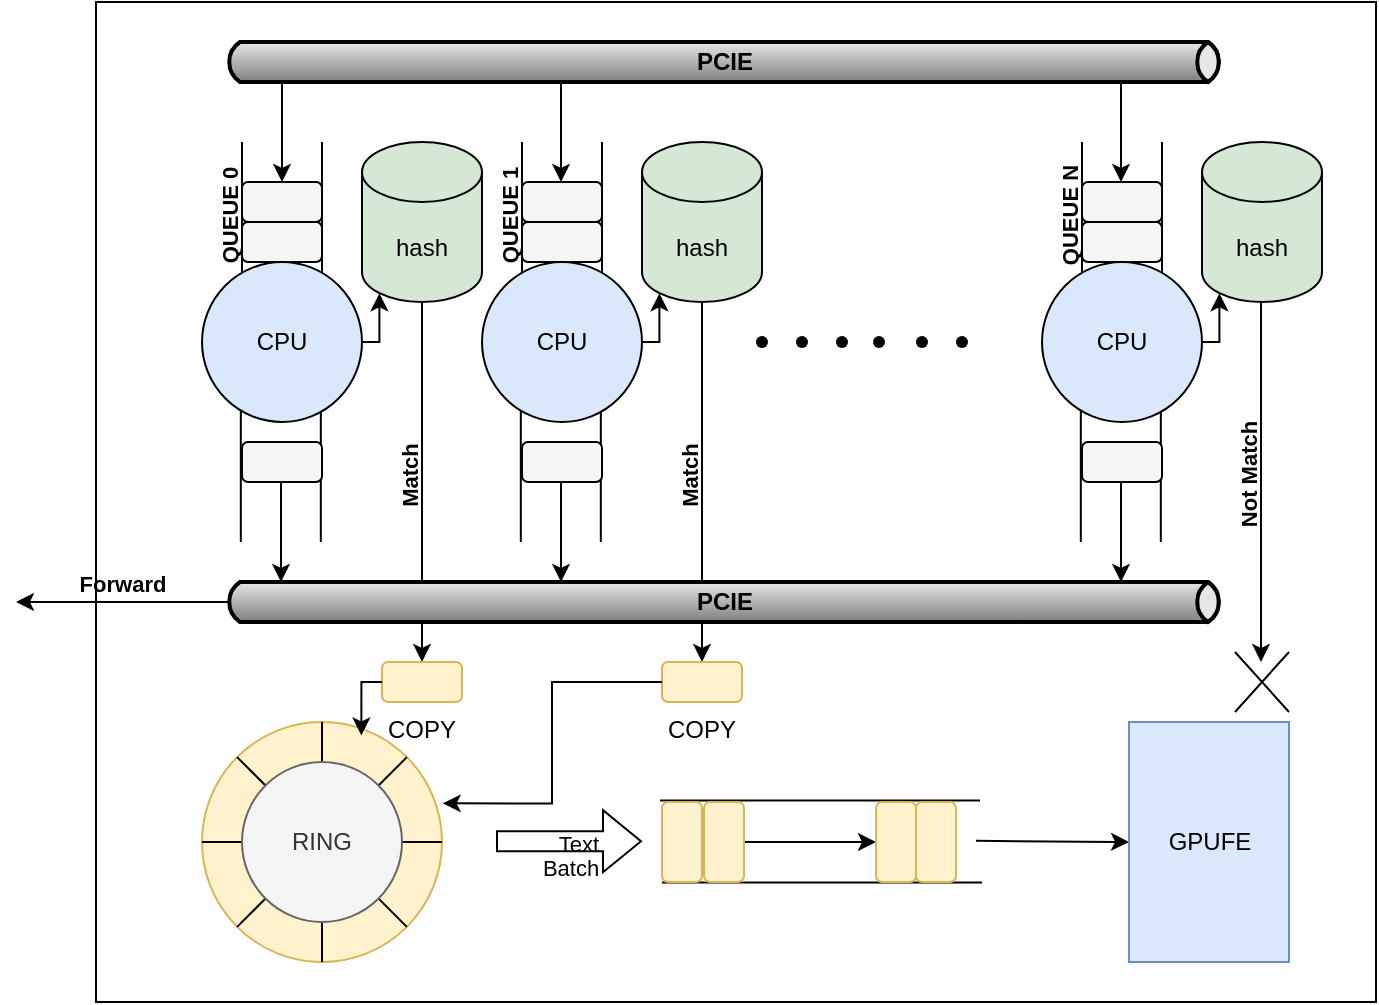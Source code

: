 <mxfile version="24.2.1" type="github">
  <diagram name="第 1 页" id="BEPfm012HWBrJYS6_Jwx">
    <mxGraphModel dx="1018" dy="604" grid="1" gridSize="10" guides="1" tooltips="1" connect="1" arrows="1" fold="1" page="1" pageScale="1" pageWidth="827" pageHeight="1169" math="0" shadow="0">
      <root>
        <mxCell id="0" />
        <mxCell id="1" parent="0" />
        <mxCell id="N_4I8nsSTLlN8Ah7Skwj-24" value="" style="rounded=0;whiteSpace=wrap;html=1;labelBackgroundColor=none;" vertex="1" parent="1">
          <mxGeometry x="80" y="160" width="640" height="500" as="geometry" />
        </mxCell>
        <mxCell id="gLAG2rnR0S7_-1BWrFD4-77" value="Match" style="edgeStyle=orthogonalEdgeStyle;rounded=0;orthogonalLoop=1;jettySize=auto;html=1;exitX=0.5;exitY=1;exitDx=0;exitDy=0;exitPerimeter=0;entryX=0.5;entryY=0;entryDx=0;entryDy=0;labelBackgroundColor=none;fontStyle=1;horizontal=0;verticalAlign=bottom;" parent="1" source="gLAG2rnR0S7_-1BWrFD4-24" target="gLAG2rnR0S7_-1BWrFD4-75" edge="1">
          <mxGeometry relative="1" as="geometry" />
        </mxCell>
        <mxCell id="gLAG2rnR0S7_-1BWrFD4-24" value="hash" style="shape=cylinder3;whiteSpace=wrap;html=1;boundedLbl=1;backgroundOutline=1;size=15;fillColor=#d5e8d4;strokeColor=#000000;labelBackgroundColor=none;" parent="1" vertex="1">
          <mxGeometry x="213" y="230" width="60" height="80" as="geometry" />
        </mxCell>
        <mxCell id="gLAG2rnR0S7_-1BWrFD4-42" value="QUEUE 0" style="endArrow=none;html=1;rounded=0;horizontal=0;verticalAlign=bottom;fontStyle=1;labelBackgroundColor=none;strokeColor=#000000;" parent="1" edge="1">
          <mxGeometry width="50" height="50" relative="1" as="geometry">
            <mxPoint x="153" y="310" as="sourcePoint" />
            <mxPoint x="153" y="230" as="targetPoint" />
          </mxGeometry>
        </mxCell>
        <mxCell id="gLAG2rnR0S7_-1BWrFD4-43" value="" style="endArrow=none;html=1;rounded=0;labelBackgroundColor=none;strokeColor=#000000;" parent="1" edge="1">
          <mxGeometry width="50" height="50" relative="1" as="geometry">
            <mxPoint x="193" y="310" as="sourcePoint" />
            <mxPoint x="193" y="230" as="targetPoint" />
          </mxGeometry>
        </mxCell>
        <mxCell id="gLAG2rnR0S7_-1BWrFD4-44" value="" style="endArrow=none;html=1;rounded=0;labelBackgroundColor=none;strokeColor=#000000;" parent="1" edge="1">
          <mxGeometry width="50" height="50" relative="1" as="geometry">
            <mxPoint x="152.41" y="430" as="sourcePoint" />
            <mxPoint x="152.41" y="350" as="targetPoint" />
          </mxGeometry>
        </mxCell>
        <mxCell id="gLAG2rnR0S7_-1BWrFD4-45" value="" style="endArrow=none;html=1;rounded=0;labelBackgroundColor=none;strokeColor=#000000;" parent="1" edge="1">
          <mxGeometry width="50" height="50" relative="1" as="geometry">
            <mxPoint x="192.41" y="430" as="sourcePoint" />
            <mxPoint x="192.41" y="350" as="targetPoint" />
          </mxGeometry>
        </mxCell>
        <mxCell id="gLAG2rnR0S7_-1BWrFD4-46" value="CPU" style="ellipse;whiteSpace=wrap;html=1;aspect=fixed;fillColor=#dae8fc;strokeColor=#000000;labelBackgroundColor=none;" parent="1" vertex="1">
          <mxGeometry x="133" y="290" width="80" height="80" as="geometry" />
        </mxCell>
        <mxCell id="gLAG2rnR0S7_-1BWrFD4-47" value="" style="rounded=1;whiteSpace=wrap;html=1;fillColor=#f5f5f5;fontColor=#333333;strokeColor=#000000;labelBackgroundColor=none;" parent="1" vertex="1">
          <mxGeometry x="153" y="380" width="40" height="20" as="geometry" />
        </mxCell>
        <mxCell id="gLAG2rnR0S7_-1BWrFD4-48" value="" style="rounded=1;whiteSpace=wrap;html=1;fillColor=#f5f5f5;fontColor=#333333;strokeColor=#000000;labelBackgroundColor=none;" parent="1" vertex="1">
          <mxGeometry x="153" y="270" width="40" height="20" as="geometry" />
        </mxCell>
        <mxCell id="gLAG2rnR0S7_-1BWrFD4-49" value="" style="rounded=1;whiteSpace=wrap;html=1;fillColor=#f5f5f5;fontColor=#333333;strokeColor=#000000;labelBackgroundColor=none;" parent="1" vertex="1">
          <mxGeometry x="153" y="250" width="40" height="20" as="geometry" />
        </mxCell>
        <mxCell id="gLAG2rnR0S7_-1BWrFD4-50" style="edgeStyle=orthogonalEdgeStyle;rounded=0;orthogonalLoop=1;jettySize=auto;html=1;exitX=1;exitY=0.5;exitDx=0;exitDy=0;entryX=0.145;entryY=1;entryDx=0;entryDy=-4.35;entryPerimeter=0;labelBackgroundColor=none;strokeColor=#000000;" parent="1" source="gLAG2rnR0S7_-1BWrFD4-46" target="gLAG2rnR0S7_-1BWrFD4-24" edge="1">
          <mxGeometry relative="1" as="geometry" />
        </mxCell>
        <mxCell id="gLAG2rnR0S7_-1BWrFD4-51" value="" style="ellipse;whiteSpace=wrap;html=1;aspect=fixed;fillColor=#fff2cc;strokeColor=#d6b656;labelBackgroundColor=none;" parent="1" vertex="1">
          <mxGeometry x="133" y="520" width="120" height="120" as="geometry" />
        </mxCell>
        <mxCell id="gLAG2rnR0S7_-1BWrFD4-52" value="" style="endArrow=none;html=1;rounded=0;exitX=0;exitY=0;exitDx=0;exitDy=0;entryX=1;entryY=1;entryDx=0;entryDy=0;labelBackgroundColor=none;" parent="1" source="gLAG2rnR0S7_-1BWrFD4-51" target="gLAG2rnR0S7_-1BWrFD4-51" edge="1">
          <mxGeometry width="50" height="50" relative="1" as="geometry">
            <mxPoint x="294.5" y="410" as="sourcePoint" />
            <mxPoint x="344.5" y="360" as="targetPoint" />
          </mxGeometry>
        </mxCell>
        <mxCell id="gLAG2rnR0S7_-1BWrFD4-53" value="" style="endArrow=none;html=1;rounded=0;exitX=0;exitY=0.5;exitDx=0;exitDy=0;entryX=1;entryY=0.5;entryDx=0;entryDy=0;labelBackgroundColor=none;" parent="1" source="gLAG2rnR0S7_-1BWrFD4-51" target="gLAG2rnR0S7_-1BWrFD4-51" edge="1">
          <mxGeometry width="50" height="50" relative="1" as="geometry">
            <mxPoint x="304.5" y="420" as="sourcePoint" />
            <mxPoint x="354.5" y="370" as="targetPoint" />
          </mxGeometry>
        </mxCell>
        <mxCell id="gLAG2rnR0S7_-1BWrFD4-54" value="" style="endArrow=none;html=1;rounded=0;exitX=0.5;exitY=0;exitDx=0;exitDy=0;entryX=0.5;entryY=1;entryDx=0;entryDy=0;labelBackgroundColor=none;" parent="1" source="gLAG2rnR0S7_-1BWrFD4-51" target="gLAG2rnR0S7_-1BWrFD4-51" edge="1">
          <mxGeometry width="50" height="50" relative="1" as="geometry">
            <mxPoint x="304.5" y="420" as="sourcePoint" />
            <mxPoint x="354.5" y="370" as="targetPoint" />
          </mxGeometry>
        </mxCell>
        <mxCell id="gLAG2rnR0S7_-1BWrFD4-55" value="" style="endArrow=none;html=1;rounded=0;exitX=1;exitY=0;exitDx=0;exitDy=0;entryX=0;entryY=1;entryDx=0;entryDy=0;labelBackgroundColor=none;" parent="1" source="gLAG2rnR0S7_-1BWrFD4-51" target="gLAG2rnR0S7_-1BWrFD4-51" edge="1">
          <mxGeometry width="50" height="50" relative="1" as="geometry">
            <mxPoint x="314.5" y="430" as="sourcePoint" />
            <mxPoint x="364.5" y="380" as="targetPoint" />
          </mxGeometry>
        </mxCell>
        <mxCell id="gLAG2rnR0S7_-1BWrFD4-56" value="RING" style="ellipse;whiteSpace=wrap;html=1;aspect=fixed;fillColor=#f5f5f5;fontColor=#333333;strokeColor=#666666;labelBackgroundColor=none;" parent="1" vertex="1">
          <mxGeometry x="153" y="540" width="80" height="80" as="geometry" />
        </mxCell>
        <mxCell id="gLAG2rnR0S7_-1BWrFD4-75" value="COPY" style="rounded=1;whiteSpace=wrap;html=1;fillColor=#fff2cc;strokeColor=#d6b656;labelBackgroundColor=none;verticalAlign=top;labelPosition=center;verticalLabelPosition=bottom;align=center;" parent="1" vertex="1">
          <mxGeometry x="223" y="490" width="40" height="20" as="geometry" />
        </mxCell>
        <mxCell id="gLAG2rnR0S7_-1BWrFD4-139" style="edgeStyle=orthogonalEdgeStyle;rounded=0;orthogonalLoop=1;jettySize=auto;html=1;exitX=0.5;exitY=1;exitDx=0;exitDy=0;exitPerimeter=0;labelBackgroundColor=none;" parent="1" source="gLAG2rnR0S7_-1BWrFD4-140" edge="1">
          <mxGeometry relative="1" as="geometry">
            <mxPoint x="383" y="510" as="targetPoint" />
          </mxGeometry>
        </mxCell>
        <mxCell id="gLAG2rnR0S7_-1BWrFD4-78" value="hash" style="shape=cylinder3;whiteSpace=wrap;html=1;boundedLbl=1;backgroundOutline=1;size=15;fillColor=#d5e8d4;strokeColor=#000000;labelBackgroundColor=none;" parent="1" vertex="1">
          <mxGeometry x="353" y="230" width="60" height="80" as="geometry" />
        </mxCell>
        <mxCell id="gLAG2rnR0S7_-1BWrFD4-79" value="&lt;span style=&quot;color: rgb(0, 0, 0); font-family: Helvetica; font-size: 11px; font-variant-ligatures: normal; font-variant-caps: normal; letter-spacing: normal; orphans: 2; text-align: center; text-indent: 0px; text-transform: none; widows: 2; word-spacing: 0px; -webkit-text-stroke-width: 0px; white-space: nowrap; text-decoration-thickness: initial; text-decoration-style: initial; text-decoration-color: initial; float: none; display: inline !important;&quot;&gt;QUEUE 1&lt;/span&gt;" style="endArrow=none;html=1;rounded=0;horizontal=0;labelBackgroundColor=none;fontStyle=1;verticalAlign=bottom;strokeColor=#000000;" parent="1" edge="1">
          <mxGeometry width="50" height="50" relative="1" as="geometry">
            <mxPoint x="293" y="310" as="sourcePoint" />
            <mxPoint x="293" y="230" as="targetPoint" />
          </mxGeometry>
        </mxCell>
        <mxCell id="gLAG2rnR0S7_-1BWrFD4-80" value="" style="endArrow=none;html=1;rounded=0;labelBackgroundColor=none;strokeColor=#000000;" parent="1" edge="1">
          <mxGeometry width="50" height="50" relative="1" as="geometry">
            <mxPoint x="333" y="310" as="sourcePoint" />
            <mxPoint x="333" y="230" as="targetPoint" />
          </mxGeometry>
        </mxCell>
        <mxCell id="gLAG2rnR0S7_-1BWrFD4-81" value="" style="endArrow=none;html=1;rounded=0;labelBackgroundColor=none;strokeColor=#000000;" parent="1" edge="1">
          <mxGeometry width="50" height="50" relative="1" as="geometry">
            <mxPoint x="292.41" y="430" as="sourcePoint" />
            <mxPoint x="292.41" y="350" as="targetPoint" />
          </mxGeometry>
        </mxCell>
        <mxCell id="gLAG2rnR0S7_-1BWrFD4-82" value="" style="endArrow=none;html=1;rounded=0;labelBackgroundColor=none;strokeColor=#000000;" parent="1" edge="1">
          <mxGeometry width="50" height="50" relative="1" as="geometry">
            <mxPoint x="332.41" y="430" as="sourcePoint" />
            <mxPoint x="332.41" y="350" as="targetPoint" />
          </mxGeometry>
        </mxCell>
        <mxCell id="gLAG2rnR0S7_-1BWrFD4-83" value="CPU" style="ellipse;whiteSpace=wrap;html=1;aspect=fixed;fillColor=#dae8fc;strokeColor=#000000;labelBackgroundColor=none;" parent="1" vertex="1">
          <mxGeometry x="273" y="290" width="80" height="80" as="geometry" />
        </mxCell>
        <mxCell id="gLAG2rnR0S7_-1BWrFD4-84" value="" style="rounded=1;whiteSpace=wrap;html=1;fillColor=#f5f5f5;fontColor=#333333;strokeColor=#000000;labelBackgroundColor=none;" parent="1" vertex="1">
          <mxGeometry x="293" y="380" width="40" height="20" as="geometry" />
        </mxCell>
        <mxCell id="gLAG2rnR0S7_-1BWrFD4-85" value="" style="rounded=1;whiteSpace=wrap;html=1;fillColor=#f5f5f5;fontColor=#333333;strokeColor=#000000;labelBackgroundColor=none;" parent="1" vertex="1">
          <mxGeometry x="293" y="270" width="40" height="20" as="geometry" />
        </mxCell>
        <mxCell id="gLAG2rnR0S7_-1BWrFD4-86" value="" style="rounded=1;whiteSpace=wrap;html=1;fillColor=#f5f5f5;fontColor=#333333;strokeColor=#000000;labelBackgroundColor=none;" parent="1" vertex="1">
          <mxGeometry x="293" y="250" width="40" height="20" as="geometry" />
        </mxCell>
        <mxCell id="gLAG2rnR0S7_-1BWrFD4-87" style="edgeStyle=orthogonalEdgeStyle;rounded=0;orthogonalLoop=1;jettySize=auto;html=1;exitX=1;exitY=0.5;exitDx=0;exitDy=0;entryX=0.145;entryY=1;entryDx=0;entryDy=-4.35;entryPerimeter=0;labelBackgroundColor=none;strokeColor=#000000;" parent="1" source="gLAG2rnR0S7_-1BWrFD4-83" target="gLAG2rnR0S7_-1BWrFD4-78" edge="1">
          <mxGeometry relative="1" as="geometry" />
        </mxCell>
        <mxCell id="gLAG2rnR0S7_-1BWrFD4-109" value="hash" style="shape=cylinder3;whiteSpace=wrap;html=1;boundedLbl=1;backgroundOutline=1;size=15;fillColor=#d5e8d4;strokeColor=#000000;labelBackgroundColor=none;" parent="1" vertex="1">
          <mxGeometry x="633" y="230" width="60" height="80" as="geometry" />
        </mxCell>
        <mxCell id="gLAG2rnR0S7_-1BWrFD4-110" value="&lt;span style=&quot;color: rgb(0, 0, 0); font-family: Helvetica; font-size: 11px; font-style: normal; font-variant-ligatures: normal; font-variant-caps: normal; letter-spacing: normal; orphans: 2; text-align: center; text-indent: 0px; text-transform: none; widows: 2; word-spacing: 0px; -webkit-text-stroke-width: 0px; white-space: nowrap; text-decoration-thickness: initial; text-decoration-style: initial; text-decoration-color: initial; float: none; display: inline !important;&quot;&gt;QUEUE N&lt;/span&gt;" style="endArrow=none;html=1;rounded=0;horizontal=0;fontStyle=1;verticalAlign=bottom;labelBackgroundColor=none;strokeColor=#000000;" parent="1" edge="1">
          <mxGeometry width="50" height="50" relative="1" as="geometry">
            <mxPoint x="573" y="310" as="sourcePoint" />
            <mxPoint x="573" y="230" as="targetPoint" />
          </mxGeometry>
        </mxCell>
        <mxCell id="gLAG2rnR0S7_-1BWrFD4-111" value="" style="endArrow=none;html=1;rounded=0;labelBackgroundColor=none;strokeColor=#000000;" parent="1" edge="1">
          <mxGeometry width="50" height="50" relative="1" as="geometry">
            <mxPoint x="613" y="310" as="sourcePoint" />
            <mxPoint x="613" y="230" as="targetPoint" />
          </mxGeometry>
        </mxCell>
        <mxCell id="gLAG2rnR0S7_-1BWrFD4-112" value="" style="endArrow=none;html=1;rounded=0;labelBackgroundColor=none;strokeColor=#000000;" parent="1" edge="1">
          <mxGeometry width="50" height="50" relative="1" as="geometry">
            <mxPoint x="572.41" y="430" as="sourcePoint" />
            <mxPoint x="572.41" y="350" as="targetPoint" />
          </mxGeometry>
        </mxCell>
        <mxCell id="gLAG2rnR0S7_-1BWrFD4-113" value="" style="endArrow=none;html=1;rounded=0;labelBackgroundColor=none;strokeColor=#000000;" parent="1" edge="1">
          <mxGeometry width="50" height="50" relative="1" as="geometry">
            <mxPoint x="612.41" y="430" as="sourcePoint" />
            <mxPoint x="612.41" y="350" as="targetPoint" />
          </mxGeometry>
        </mxCell>
        <mxCell id="gLAG2rnR0S7_-1BWrFD4-114" value="CPU" style="ellipse;whiteSpace=wrap;html=1;aspect=fixed;fillColor=#dae8fc;strokeColor=#000000;labelBackgroundColor=none;" parent="1" vertex="1">
          <mxGeometry x="553" y="290" width="80" height="80" as="geometry" />
        </mxCell>
        <mxCell id="gLAG2rnR0S7_-1BWrFD4-115" value="" style="rounded=1;whiteSpace=wrap;html=1;fillColor=#f5f5f5;fontColor=#333333;strokeColor=#000000;labelBackgroundColor=none;" parent="1" vertex="1">
          <mxGeometry x="573" y="380" width="40" height="20" as="geometry" />
        </mxCell>
        <mxCell id="gLAG2rnR0S7_-1BWrFD4-116" value="" style="rounded=1;whiteSpace=wrap;html=1;fillColor=#f5f5f5;fontColor=#333333;strokeColor=#000000;labelBackgroundColor=none;" parent="1" vertex="1">
          <mxGeometry x="573" y="270" width="40" height="20" as="geometry" />
        </mxCell>
        <mxCell id="gLAG2rnR0S7_-1BWrFD4-117" value="" style="rounded=1;whiteSpace=wrap;html=1;fillColor=#f5f5f5;fontColor=#333333;strokeColor=#000000;labelBackgroundColor=none;" parent="1" vertex="1">
          <mxGeometry x="573" y="250" width="40" height="20" as="geometry" />
        </mxCell>
        <mxCell id="gLAG2rnR0S7_-1BWrFD4-118" style="edgeStyle=orthogonalEdgeStyle;rounded=0;orthogonalLoop=1;jettySize=auto;html=1;exitX=1;exitY=0.5;exitDx=0;exitDy=0;entryX=0.145;entryY=1;entryDx=0;entryDy=-4.35;entryPerimeter=0;labelBackgroundColor=none;strokeColor=#000000;" parent="1" source="gLAG2rnR0S7_-1BWrFD4-114" target="gLAG2rnR0S7_-1BWrFD4-109" edge="1">
          <mxGeometry relative="1" as="geometry" />
        </mxCell>
        <mxCell id="gLAG2rnR0S7_-1BWrFD4-119" value="" style="group;labelBackgroundColor=none;strokeColor=none;" parent="1" vertex="1" connectable="0">
          <mxGeometry x="403" y="320" width="120" height="20" as="geometry" />
        </mxCell>
        <mxCell id="gLAG2rnR0S7_-1BWrFD4-120" value="" style="shape=waypoint;sketch=0;fillStyle=solid;size=6;pointerEvents=1;points=[];fillColor=none;resizable=0;rotatable=0;perimeter=centerPerimeter;snapToPoint=1;labelBackgroundColor=none;strokeColor=#000000;" parent="gLAG2rnR0S7_-1BWrFD4-119" vertex="1">
          <mxGeometry x="20" width="20" height="20" as="geometry" />
        </mxCell>
        <mxCell id="gLAG2rnR0S7_-1BWrFD4-121" value="" style="shape=waypoint;sketch=0;fillStyle=solid;size=6;pointerEvents=1;points=[];fillColor=none;resizable=0;rotatable=0;perimeter=centerPerimeter;snapToPoint=1;labelBackgroundColor=none;strokeColor=#000000;" parent="gLAG2rnR0S7_-1BWrFD4-119" vertex="1">
          <mxGeometry x="40" width="20" height="20" as="geometry" />
        </mxCell>
        <mxCell id="gLAG2rnR0S7_-1BWrFD4-122" value="" style="shape=waypoint;sketch=0;fillStyle=solid;size=6;pointerEvents=1;points=[];fillColor=none;resizable=0;rotatable=0;perimeter=centerPerimeter;snapToPoint=1;labelBackgroundColor=none;strokeColor=#000000;" parent="gLAG2rnR0S7_-1BWrFD4-119" vertex="1">
          <mxGeometry x="58.5" width="20" height="20" as="geometry" />
        </mxCell>
        <mxCell id="gLAG2rnR0S7_-1BWrFD4-123" value="" style="shape=waypoint;sketch=0;fillStyle=solid;size=6;pointerEvents=1;points=[];fillColor=none;resizable=0;rotatable=0;perimeter=centerPerimeter;snapToPoint=1;labelBackgroundColor=none;strokeColor=#000000;" parent="gLAG2rnR0S7_-1BWrFD4-119" vertex="1">
          <mxGeometry x="80" width="20" height="20" as="geometry" />
        </mxCell>
        <mxCell id="gLAG2rnR0S7_-1BWrFD4-124" value="" style="shape=waypoint;sketch=0;fillStyle=solid;size=6;pointerEvents=1;points=[];fillColor=none;resizable=0;rotatable=0;perimeter=centerPerimeter;snapToPoint=1;labelBackgroundColor=none;strokeColor=#000000;" parent="gLAG2rnR0S7_-1BWrFD4-119" vertex="1">
          <mxGeometry x="100" width="20" height="20" as="geometry" />
        </mxCell>
        <mxCell id="gLAG2rnR0S7_-1BWrFD4-125" value="" style="shape=waypoint;sketch=0;fillStyle=solid;size=6;pointerEvents=1;points=[];fillColor=none;resizable=0;rotatable=0;perimeter=centerPerimeter;snapToPoint=1;labelBackgroundColor=none;strokeColor=#000000;" parent="gLAG2rnR0S7_-1BWrFD4-119" vertex="1">
          <mxGeometry width="20" height="20" as="geometry" />
        </mxCell>
        <mxCell id="gLAG2rnR0S7_-1BWrFD4-130" value="" style="endArrow=classic;html=1;rounded=0;entryX=0.5;entryY=0;entryDx=0;entryDy=0;labelBackgroundColor=none;" parent="1" target="gLAG2rnR0S7_-1BWrFD4-49" edge="1">
          <mxGeometry width="50" height="50" relative="1" as="geometry">
            <mxPoint x="173" y="200" as="sourcePoint" />
            <mxPoint x="520" y="320" as="targetPoint" />
          </mxGeometry>
        </mxCell>
        <mxCell id="gLAG2rnR0S7_-1BWrFD4-132" value="" style="endArrow=classic;html=1;rounded=0;entryX=0.5;entryY=0;entryDx=0;entryDy=0;labelBackgroundColor=none;" parent="1" edge="1">
          <mxGeometry width="50" height="50" relative="1" as="geometry">
            <mxPoint x="312.5" y="200" as="sourcePoint" />
            <mxPoint x="312.5" y="250" as="targetPoint" />
          </mxGeometry>
        </mxCell>
        <mxCell id="gLAG2rnR0S7_-1BWrFD4-133" value="" style="endArrow=classic;html=1;rounded=0;entryX=0.5;entryY=0;entryDx=0;entryDy=0;labelBackgroundColor=none;" parent="1" edge="1">
          <mxGeometry width="50" height="50" relative="1" as="geometry">
            <mxPoint x="592.5" y="200" as="sourcePoint" />
            <mxPoint x="592.5" y="250" as="targetPoint" />
          </mxGeometry>
        </mxCell>
        <mxCell id="gLAG2rnR0S7_-1BWrFD4-135" value="" style="endArrow=classic;html=1;rounded=0;entryX=0.5;entryY=0;entryDx=0;entryDy=0;labelBackgroundColor=none;" parent="1" edge="1">
          <mxGeometry width="50" height="50" relative="1" as="geometry">
            <mxPoint x="172.5" y="400" as="sourcePoint" />
            <mxPoint x="172.5" y="450" as="targetPoint" />
          </mxGeometry>
        </mxCell>
        <mxCell id="gLAG2rnR0S7_-1BWrFD4-136" value="" style="endArrow=classic;html=1;rounded=0;entryX=0.5;entryY=0;entryDx=0;entryDy=0;labelBackgroundColor=none;" parent="1" edge="1">
          <mxGeometry width="50" height="50" relative="1" as="geometry">
            <mxPoint x="312.5" y="400" as="sourcePoint" />
            <mxPoint x="312.5" y="450" as="targetPoint" />
          </mxGeometry>
        </mxCell>
        <mxCell id="gLAG2rnR0S7_-1BWrFD4-137" value="" style="endArrow=classic;html=1;rounded=0;entryX=0.5;entryY=0;entryDx=0;entryDy=0;labelBackgroundColor=none;" parent="1" edge="1">
          <mxGeometry width="50" height="50" relative="1" as="geometry">
            <mxPoint x="592.5" y="400" as="sourcePoint" />
            <mxPoint x="592.5" y="450" as="targetPoint" />
          </mxGeometry>
        </mxCell>
        <mxCell id="gLAG2rnR0S7_-1BWrFD4-142" value="Match" style="edgeStyle=orthogonalEdgeStyle;rounded=0;orthogonalLoop=1;jettySize=auto;html=1;exitX=0.5;exitY=1;exitDx=0;exitDy=0;exitPerimeter=0;labelBackgroundColor=none;fontStyle=1;horizontal=0;verticalAlign=bottom;" parent="1" source="gLAG2rnR0S7_-1BWrFD4-78" target="gLAG2rnR0S7_-1BWrFD4-140" edge="1">
          <mxGeometry relative="1" as="geometry">
            <mxPoint x="383" y="470" as="targetPoint" />
            <mxPoint x="383" y="310" as="sourcePoint" />
          </mxGeometry>
        </mxCell>
        <mxCell id="gLAG2rnR0S7_-1BWrFD4-140" value="COPY" style="rounded=1;whiteSpace=wrap;html=1;fillColor=#fff2cc;strokeColor=#d6b656;labelBackgroundColor=none;labelPosition=center;verticalLabelPosition=bottom;align=center;verticalAlign=top;" parent="1" vertex="1">
          <mxGeometry x="363" y="490" width="40" height="20" as="geometry" />
        </mxCell>
        <mxCell id="gLAG2rnR0S7_-1BWrFD4-146" style="edgeStyle=orthogonalEdgeStyle;rounded=0;orthogonalLoop=1;jettySize=auto;html=1;exitX=0;exitY=0.5;exitDx=0;exitDy=0;entryX=0.664;entryY=0.056;entryDx=0;entryDy=0;entryPerimeter=0;labelBackgroundColor=none;" parent="1" source="gLAG2rnR0S7_-1BWrFD4-75" target="gLAG2rnR0S7_-1BWrFD4-51" edge="1">
          <mxGeometry relative="1" as="geometry" />
        </mxCell>
        <mxCell id="gLAG2rnR0S7_-1BWrFD4-148" style="edgeStyle=orthogonalEdgeStyle;rounded=0;orthogonalLoop=1;jettySize=auto;html=1;exitX=0;exitY=0.5;exitDx=0;exitDy=0;entryX=1.003;entryY=0.339;entryDx=0;entryDy=0;entryPerimeter=0;labelBackgroundColor=none;" parent="1" source="gLAG2rnR0S7_-1BWrFD4-140" target="gLAG2rnR0S7_-1BWrFD4-51" edge="1">
          <mxGeometry relative="1" as="geometry" />
        </mxCell>
        <mxCell id="gLAG2rnR0S7_-1BWrFD4-150" value="" style="endArrow=none;html=1;rounded=0;labelBackgroundColor=none;" parent="1" edge="1">
          <mxGeometry width="50" height="50" relative="1" as="geometry">
            <mxPoint x="362" y="559.29" as="sourcePoint" />
            <mxPoint x="522" y="559.29" as="targetPoint" />
          </mxGeometry>
        </mxCell>
        <mxCell id="gLAG2rnR0S7_-1BWrFD4-151" value="" style="endArrow=none;html=1;rounded=0;labelBackgroundColor=none;" parent="1" edge="1">
          <mxGeometry width="50" height="50" relative="1" as="geometry">
            <mxPoint x="363" y="600.29" as="sourcePoint" />
            <mxPoint x="523" y="600.29" as="targetPoint" />
          </mxGeometry>
        </mxCell>
        <mxCell id="N_4I8nsSTLlN8Ah7Skwj-22" style="edgeStyle=orthogonalEdgeStyle;rounded=0;orthogonalLoop=1;jettySize=auto;html=1;exitX=0.5;exitY=0;exitDx=0;exitDy=0;entryX=0.5;entryY=1;entryDx=0;entryDy=0;labelBackgroundColor=none;" edge="1" parent="1" source="gLAG2rnR0S7_-1BWrFD4-160" target="gLAG2rnR0S7_-1BWrFD4-161">
          <mxGeometry relative="1" as="geometry" />
        </mxCell>
        <mxCell id="gLAG2rnR0S7_-1BWrFD4-160" value="" style="rounded=1;whiteSpace=wrap;html=1;rotation=90;fillColor=#fff2cc;strokeColor=#d6b656;labelBackgroundColor=none;" parent="1" vertex="1">
          <mxGeometry x="374" y="570" width="40" height="20" as="geometry" />
        </mxCell>
        <mxCell id="gLAG2rnR0S7_-1BWrFD4-167" value="Batch" style="shape=flexArrow;endArrow=classic;html=1;rounded=0;verticalAlign=top;labelBackgroundColor=none;" parent="1" edge="1">
          <mxGeometry width="50" height="50" relative="1" as="geometry">
            <mxPoint x="280" y="579.58" as="sourcePoint" />
            <mxPoint x="353" y="579.58" as="targetPoint" />
          </mxGeometry>
        </mxCell>
        <mxCell id="N_4I8nsSTLlN8Ah7Skwj-26" value="Text" style="edgeLabel;html=1;align=center;verticalAlign=middle;resizable=0;points=[];labelBackgroundColor=none;" vertex="1" connectable="0" parent="gLAG2rnR0S7_-1BWrFD4-167">
          <mxGeometry x="0.114" y="-1" relative="1" as="geometry">
            <mxPoint as="offset" />
          </mxGeometry>
        </mxCell>
        <mxCell id="gLAG2rnR0S7_-1BWrFD4-161" value="" style="rounded=1;whiteSpace=wrap;html=1;rotation=90;fillColor=#fff2cc;strokeColor=#d6b656;labelBackgroundColor=none;" parent="1" vertex="1">
          <mxGeometry x="460" y="570" width="40" height="20" as="geometry" />
        </mxCell>
        <mxCell id="gLAG2rnR0S7_-1BWrFD4-162" value="" style="rounded=1;whiteSpace=wrap;html=1;rotation=90;fillColor=#fff2cc;strokeColor=#d6b656;labelBackgroundColor=none;" parent="1" vertex="1">
          <mxGeometry x="353" y="570" width="40" height="20" as="geometry" />
        </mxCell>
        <mxCell id="gLAG2rnR0S7_-1BWrFD4-163" value="" style="rounded=1;whiteSpace=wrap;html=1;rotation=90;fillColor=#fff2cc;strokeColor=#d6b656;labelBackgroundColor=none;" parent="1" vertex="1">
          <mxGeometry x="480" y="570" width="40" height="20" as="geometry" />
        </mxCell>
        <mxCell id="gLAG2rnR0S7_-1BWrFD4-169" value="" style="endArrow=classic;html=1;rounded=0;labelBackgroundColor=none;entryX=0;entryY=0.5;entryDx=0;entryDy=0;" parent="1" edge="1" target="gLAG2rnR0S7_-1BWrFD4-170">
          <mxGeometry width="50" height="50" relative="1" as="geometry">
            <mxPoint x="520" y="579.41" as="sourcePoint" />
            <mxPoint x="560" y="579" as="targetPoint" />
          </mxGeometry>
        </mxCell>
        <mxCell id="gLAG2rnR0S7_-1BWrFD4-170" value="GPUFE" style="rounded=0;whiteSpace=wrap;html=1;labelBackgroundColor=none;fillColor=#dae8fc;strokeColor=#6c8ebf;" parent="1" vertex="1">
          <mxGeometry x="596.5" y="520" width="80" height="120" as="geometry" />
        </mxCell>
        <mxCell id="N_4I8nsSTLlN8Ah7Skwj-23" value="Forward" style="edgeStyle=orthogonalEdgeStyle;rounded=0;orthogonalLoop=1;jettySize=auto;html=1;exitX=0;exitY=0.5;exitDx=2.7;exitDy=0;exitPerimeter=0;horizontal=1;verticalAlign=bottom;labelBackgroundColor=none;fontStyle=1" edge="1" parent="1" source="N_4I8nsSTLlN8Ah7Skwj-19">
          <mxGeometry relative="1" as="geometry">
            <mxPoint x="40" y="460" as="targetPoint" />
          </mxGeometry>
        </mxCell>
        <mxCell id="N_4I8nsSTLlN8Ah7Skwj-19" value="&lt;font style=&quot;font-size: 12px;&quot;&gt;PCIE&lt;/font&gt;" style="strokeWidth=2;strokeColor=#000000;dashed=0;align=center;html=1;fontSize=12;shape=mxgraph.eip.messageChannel;fontStyle=1;labelBackgroundColor=none;" vertex="1" parent="1">
          <mxGeometry x="144" y="450" width="500" height="20" as="geometry" />
        </mxCell>
        <mxCell id="N_4I8nsSTLlN8Ah7Skwj-25" value="&lt;font style=&quot;font-size: 12px;&quot;&gt;PCIE&lt;/font&gt;" style="strokeWidth=2;strokeColor=#000000;dashed=0;align=center;html=1;fontSize=12;shape=mxgraph.eip.messageChannel;fontStyle=1;labelBackgroundColor=none;" vertex="1" parent="1">
          <mxGeometry x="144" y="180" width="500" height="20" as="geometry" />
        </mxCell>
        <mxCell id="N_4I8nsSTLlN8Ah7Skwj-28" value="Not Match" style="edgeStyle=orthogonalEdgeStyle;rounded=0;orthogonalLoop=1;jettySize=auto;html=1;exitX=0.5;exitY=1;exitDx=0;exitDy=0;exitPerimeter=0;labelBackgroundColor=none;fontStyle=1;verticalAlign=bottom;horizontal=0;" edge="1" parent="1">
          <mxGeometry relative="1" as="geometry">
            <mxPoint x="662.5" y="490" as="targetPoint" />
            <mxPoint x="662.5" y="310" as="sourcePoint" />
          </mxGeometry>
        </mxCell>
        <mxCell id="N_4I8nsSTLlN8Ah7Skwj-33" value="" style="shape=mxgraph.sysml.x;" vertex="1" parent="1">
          <mxGeometry x="649.5" y="485" width="27" height="30" as="geometry" />
        </mxCell>
      </root>
    </mxGraphModel>
  </diagram>
</mxfile>
